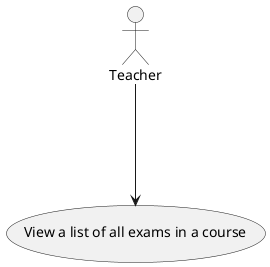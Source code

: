 @startuml
'https://plantuml.com/use-case-diagram

:Teacher: as t

t ---> (View a list of all exams in a course)

@enduml